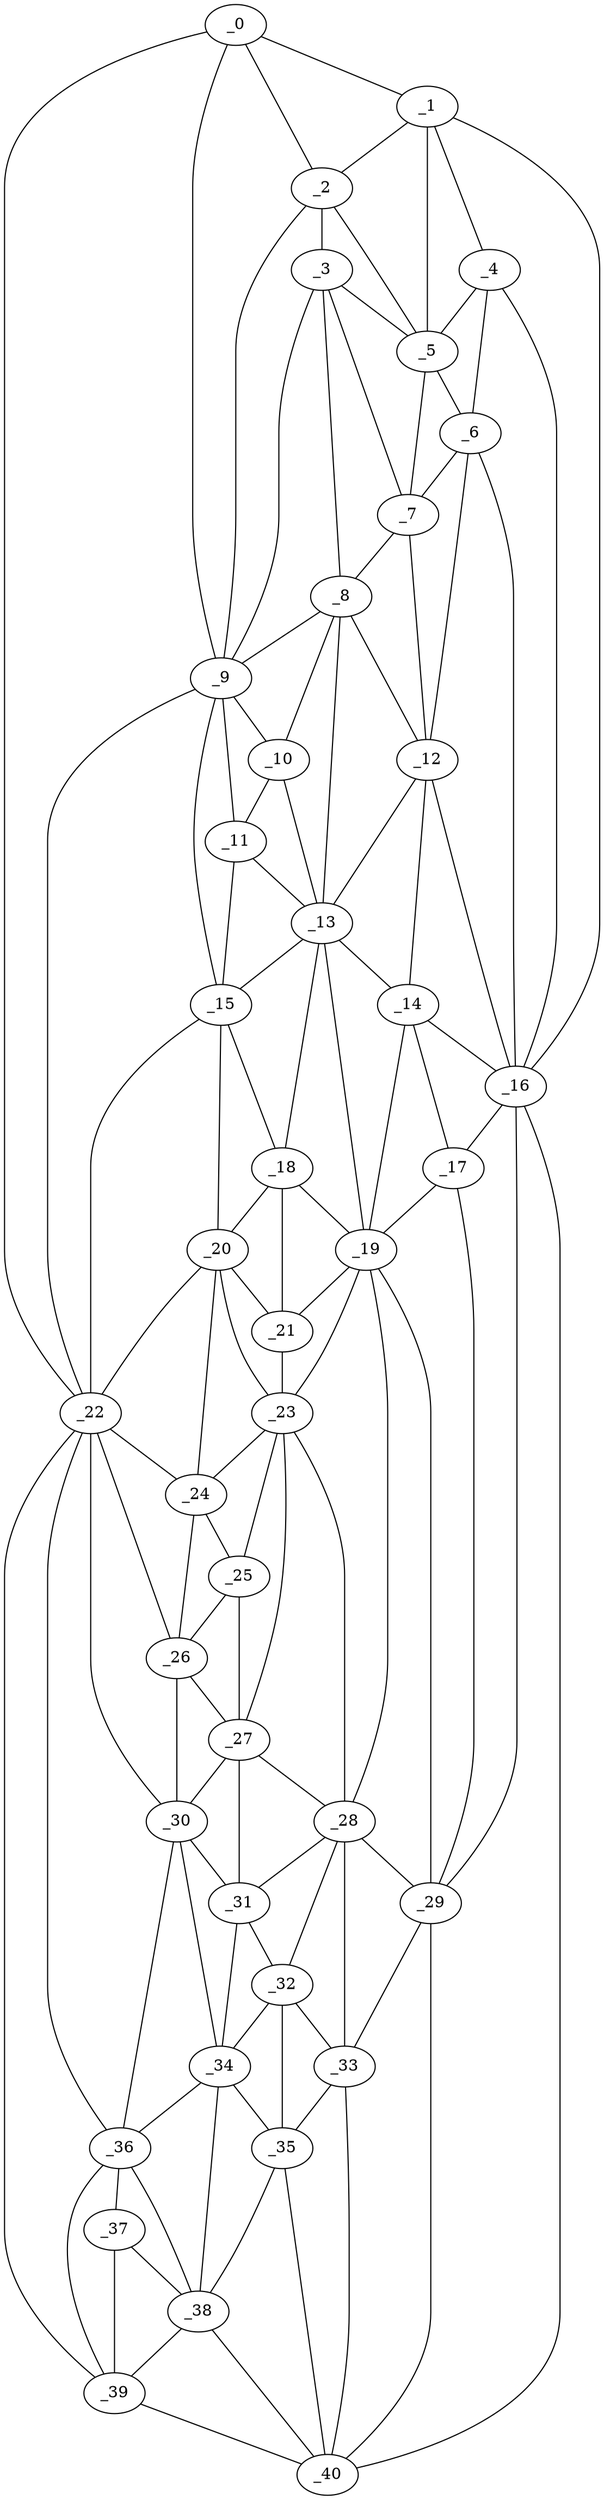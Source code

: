 graph "obj1__315.gxl" {
	_0	 [x=4,
		y=62];
	_1	 [x=5,
		y=77];
	_0 -- _1	 [valence=1];
	_2	 [x=16,
		y=59];
	_0 -- _2	 [valence=2];
	_9	 [x=38,
		y=51];
	_0 -- _9	 [valence=1];
	_22	 [x=77,
		y=34];
	_0 -- _22	 [valence=1];
	_1 -- _2	 [valence=1];
	_4	 [x=23,
		y=81];
	_1 -- _4	 [valence=2];
	_5	 [x=24,
		y=71];
	_1 -- _5	 [valence=1];
	_16	 [x=55,
		y=93];
	_1 -- _16	 [valence=1];
	_3	 [x=23,
		y=58];
	_2 -- _3	 [valence=2];
	_2 -- _5	 [valence=2];
	_2 -- _9	 [valence=2];
	_3 -- _5	 [valence=2];
	_7	 [x=31,
		y=64];
	_3 -- _7	 [valence=2];
	_8	 [x=36,
		y=60];
	_3 -- _8	 [valence=1];
	_3 -- _9	 [valence=2];
	_4 -- _5	 [valence=2];
	_6	 [x=30,
		y=74];
	_4 -- _6	 [valence=2];
	_4 -- _16	 [valence=2];
	_5 -- _6	 [valence=1];
	_5 -- _7	 [valence=2];
	_6 -- _7	 [valence=2];
	_12	 [x=43,
		y=72];
	_6 -- _12	 [valence=2];
	_6 -- _16	 [valence=2];
	_7 -- _8	 [valence=2];
	_7 -- _12	 [valence=1];
	_8 -- _9	 [valence=2];
	_10	 [x=39,
		y=56];
	_8 -- _10	 [valence=1];
	_8 -- _12	 [valence=2];
	_13	 [x=48,
		y=62];
	_8 -- _13	 [valence=2];
	_9 -- _10	 [valence=1];
	_11	 [x=43,
		y=51];
	_9 -- _11	 [valence=2];
	_15	 [x=52,
		y=47];
	_9 -- _15	 [valence=2];
	_9 -- _22	 [valence=2];
	_10 -- _11	 [valence=2];
	_10 -- _13	 [valence=2];
	_11 -- _13	 [valence=1];
	_11 -- _15	 [valence=1];
	_12 -- _13	 [valence=1];
	_14	 [x=48,
		y=73];
	_12 -- _14	 [valence=1];
	_12 -- _16	 [valence=1];
	_13 -- _14	 [valence=2];
	_13 -- _15	 [valence=2];
	_18	 [x=58,
		y=53];
	_13 -- _18	 [valence=2];
	_19	 [x=61,
		y=60];
	_13 -- _19	 [valence=2];
	_14 -- _16	 [valence=2];
	_17	 [x=56,
		y=80];
	_14 -- _17	 [valence=2];
	_14 -- _19	 [valence=2];
	_15 -- _18	 [valence=2];
	_20	 [x=62,
		y=46];
	_15 -- _20	 [valence=2];
	_15 -- _22	 [valence=1];
	_16 -- _17	 [valence=1];
	_29	 [x=92,
		y=76];
	_16 -- _29	 [valence=2];
	_40	 [x=126,
		y=63];
	_16 -- _40	 [valence=1];
	_17 -- _19	 [valence=2];
	_17 -- _29	 [valence=1];
	_18 -- _19	 [valence=1];
	_18 -- _20	 [valence=2];
	_21	 [x=64,
		y=54];
	_18 -- _21	 [valence=2];
	_19 -- _21	 [valence=2];
	_23	 [x=77,
		y=54];
	_19 -- _23	 [valence=2];
	_28	 [x=91,
		y=67];
	_19 -- _28	 [valence=1];
	_19 -- _29	 [valence=2];
	_20 -- _21	 [valence=1];
	_20 -- _22	 [valence=2];
	_20 -- _23	 [valence=2];
	_24	 [x=80,
		y=43];
	_20 -- _24	 [valence=1];
	_21 -- _23	 [valence=1];
	_22 -- _24	 [valence=2];
	_26	 [x=85,
		y=41];
	_22 -- _26	 [valence=2];
	_30	 [x=94,
		y=42];
	_22 -- _30	 [valence=2];
	_36	 [x=115,
		y=47];
	_22 -- _36	 [valence=1];
	_39	 [x=126,
		y=48];
	_22 -- _39	 [valence=1];
	_23 -- _24	 [valence=2];
	_25	 [x=83,
		y=48];
	_23 -- _25	 [valence=2];
	_27	 [x=87,
		y=51];
	_23 -- _27	 [valence=2];
	_23 -- _28	 [valence=2];
	_24 -- _25	 [valence=2];
	_24 -- _26	 [valence=2];
	_25 -- _26	 [valence=2];
	_25 -- _27	 [valence=2];
	_26 -- _27	 [valence=2];
	_26 -- _30	 [valence=1];
	_27 -- _28	 [valence=1];
	_27 -- _30	 [valence=2];
	_31	 [x=95,
		y=51];
	_27 -- _31	 [valence=1];
	_28 -- _29	 [valence=2];
	_28 -- _31	 [valence=2];
	_32	 [x=100,
		y=64];
	_28 -- _32	 [valence=1];
	_33	 [x=100,
		y=72];
	_28 -- _33	 [valence=2];
	_29 -- _33	 [valence=1];
	_29 -- _40	 [valence=2];
	_30 -- _31	 [valence=2];
	_34	 [x=106,
		y=46];
	_30 -- _34	 [valence=1];
	_30 -- _36	 [valence=2];
	_31 -- _32	 [valence=2];
	_31 -- _34	 [valence=2];
	_32 -- _33	 [valence=2];
	_32 -- _34	 [valence=2];
	_35	 [x=112,
		y=66];
	_32 -- _35	 [valence=2];
	_33 -- _35	 [valence=1];
	_33 -- _40	 [valence=1];
	_34 -- _35	 [valence=1];
	_34 -- _36	 [valence=2];
	_38	 [x=119,
		y=57];
	_34 -- _38	 [valence=2];
	_35 -- _38	 [valence=2];
	_35 -- _40	 [valence=1];
	_37	 [x=119,
		y=48];
	_36 -- _37	 [valence=2];
	_36 -- _38	 [valence=2];
	_36 -- _39	 [valence=1];
	_37 -- _38	 [valence=1];
	_37 -- _39	 [valence=2];
	_38 -- _39	 [valence=1];
	_38 -- _40	 [valence=2];
	_39 -- _40	 [valence=1];
}
